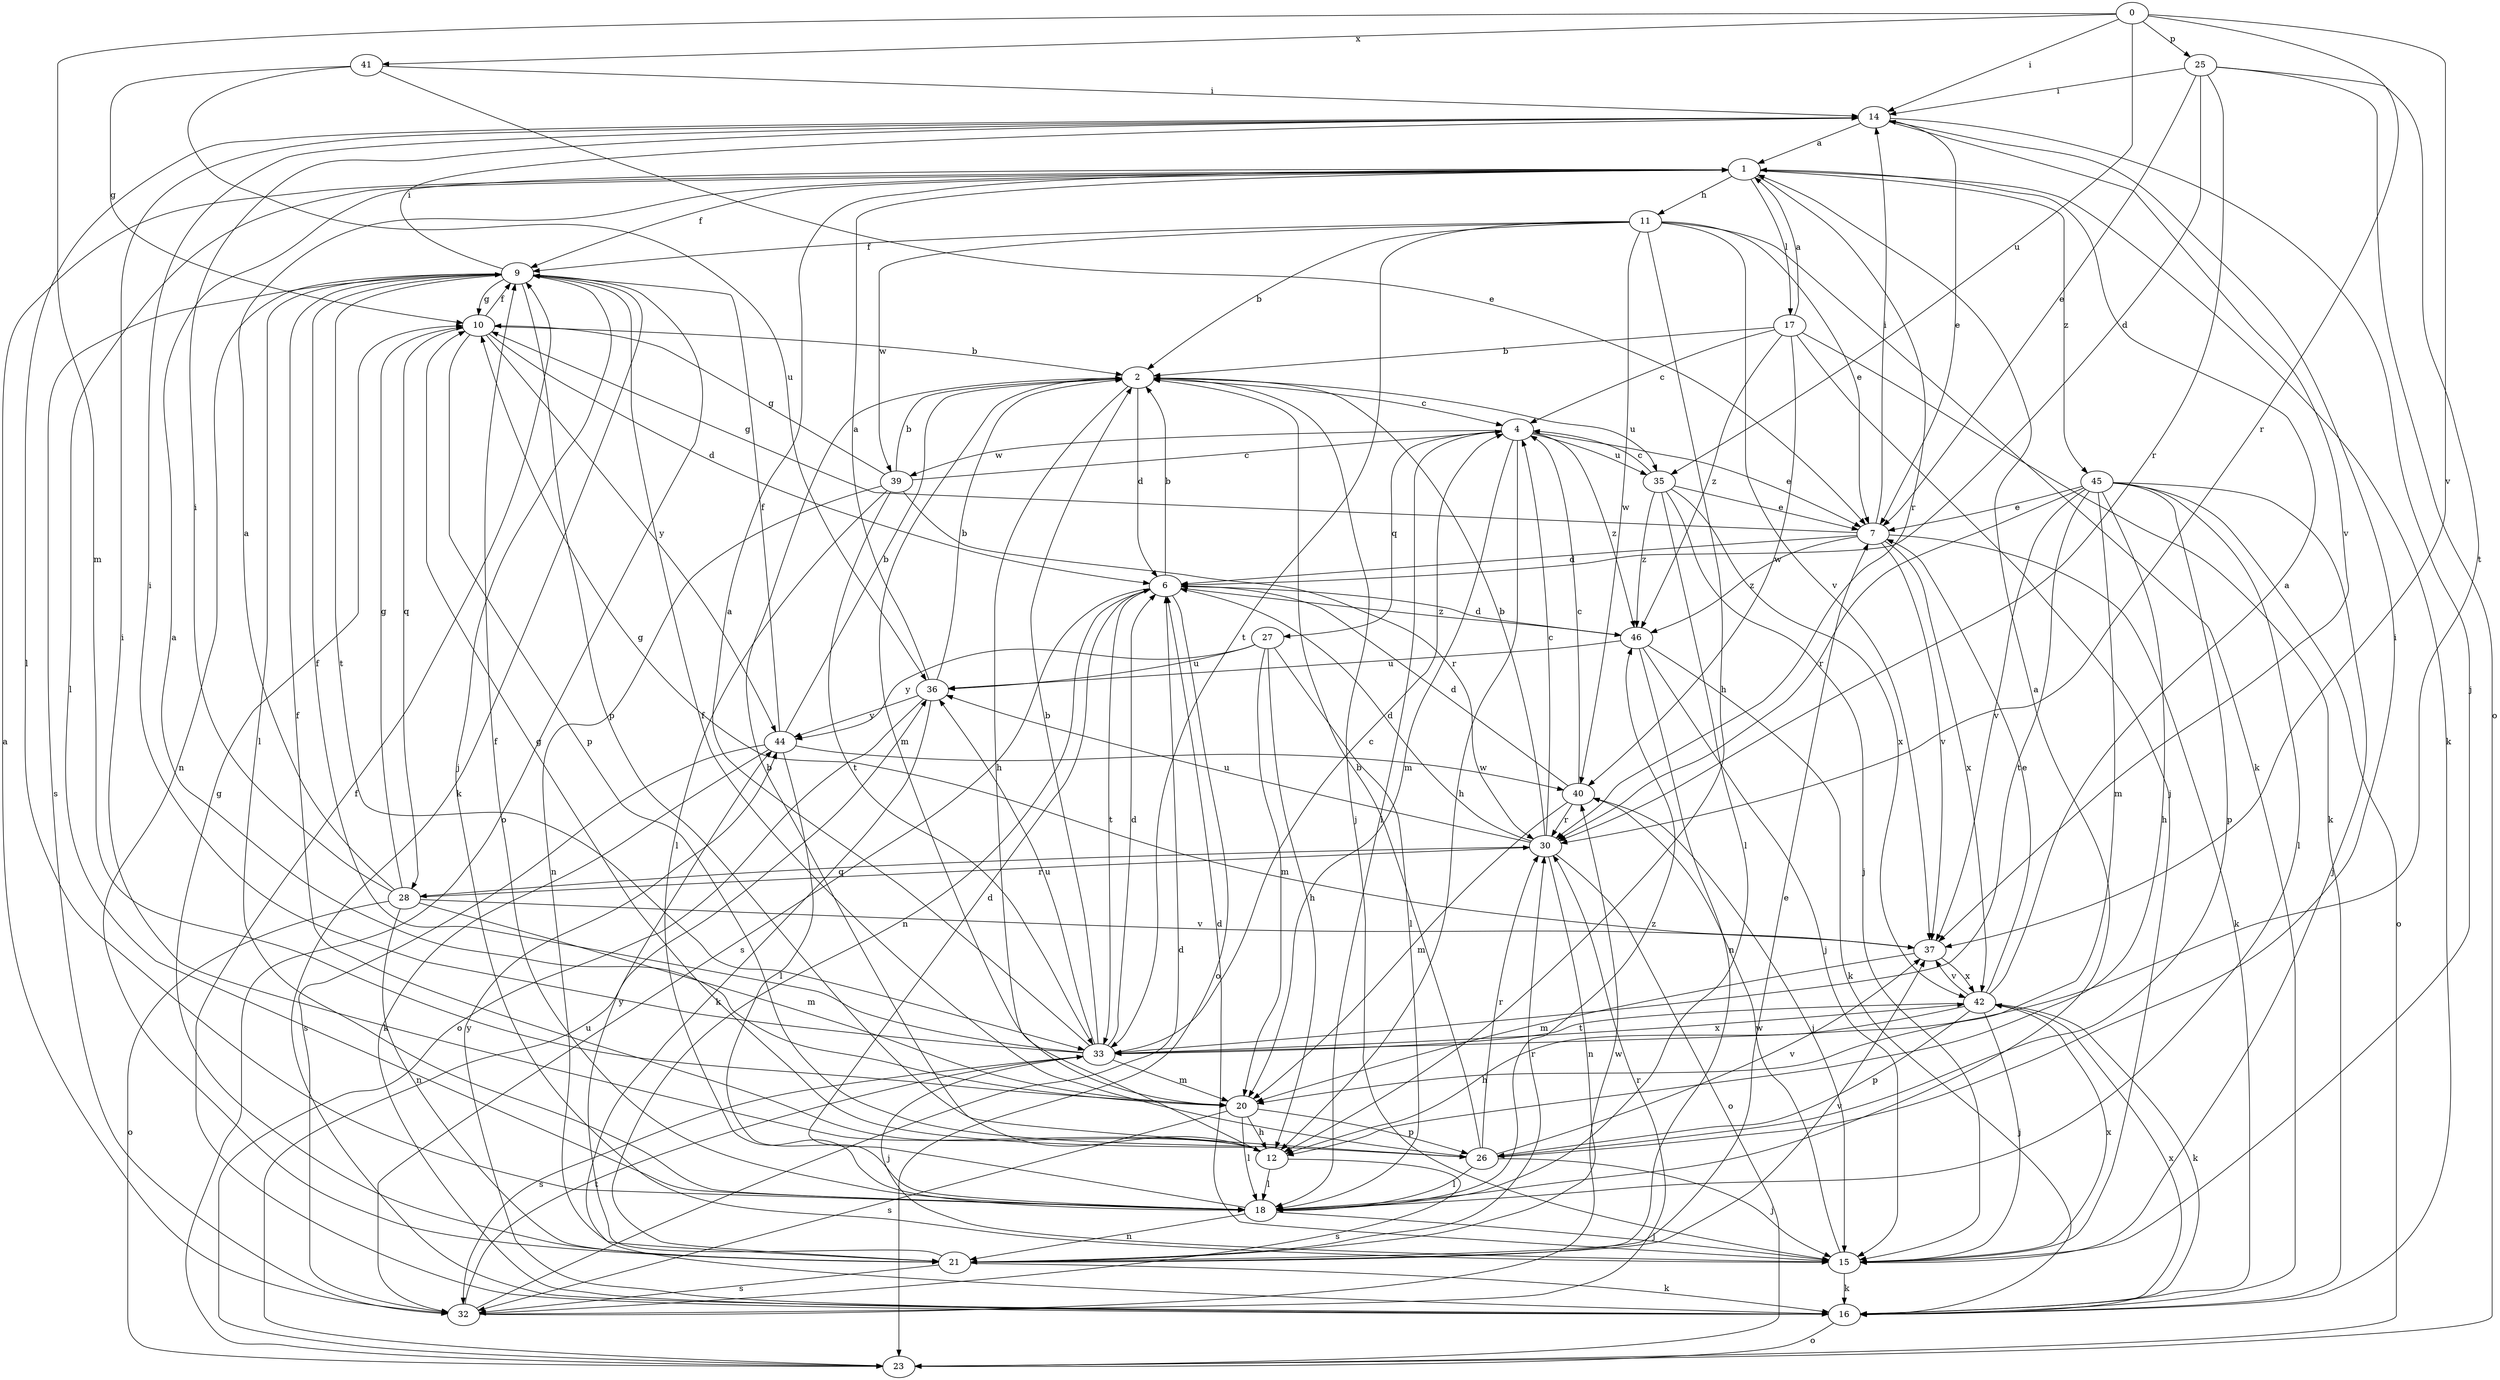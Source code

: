 strict digraph  {
0;
1;
2;
4;
6;
7;
9;
10;
11;
12;
14;
15;
16;
17;
18;
20;
21;
23;
25;
26;
27;
28;
30;
32;
33;
35;
36;
37;
39;
40;
41;
42;
44;
45;
46;
0 -> 14  [label=i];
0 -> 20  [label=m];
0 -> 25  [label=p];
0 -> 30  [label=r];
0 -> 35  [label=u];
0 -> 37  [label=v];
0 -> 41  [label=x];
1 -> 9  [label=f];
1 -> 11  [label=h];
1 -> 16  [label=k];
1 -> 17  [label=l];
1 -> 18  [label=l];
1 -> 30  [label=r];
1 -> 45  [label=z];
2 -> 4  [label=c];
2 -> 6  [label=d];
2 -> 12  [label=h];
2 -> 15  [label=j];
2 -> 20  [label=m];
2 -> 35  [label=u];
4 -> 7  [label=e];
4 -> 12  [label=h];
4 -> 18  [label=l];
4 -> 20  [label=m];
4 -> 27  [label=q];
4 -> 35  [label=u];
4 -> 39  [label=w];
4 -> 46  [label=z];
6 -> 2  [label=b];
6 -> 21  [label=n];
6 -> 23  [label=o];
6 -> 32  [label=s];
6 -> 33  [label=t];
6 -> 46  [label=z];
7 -> 6  [label=d];
7 -> 10  [label=g];
7 -> 14  [label=i];
7 -> 16  [label=k];
7 -> 37  [label=v];
7 -> 42  [label=x];
7 -> 46  [label=z];
9 -> 10  [label=g];
9 -> 14  [label=i];
9 -> 15  [label=j];
9 -> 16  [label=k];
9 -> 18  [label=l];
9 -> 21  [label=n];
9 -> 23  [label=o];
9 -> 26  [label=p];
9 -> 32  [label=s];
9 -> 33  [label=t];
10 -> 2  [label=b];
10 -> 6  [label=d];
10 -> 9  [label=f];
10 -> 26  [label=p];
10 -> 28  [label=q];
10 -> 44  [label=y];
11 -> 2  [label=b];
11 -> 7  [label=e];
11 -> 9  [label=f];
11 -> 12  [label=h];
11 -> 16  [label=k];
11 -> 33  [label=t];
11 -> 37  [label=v];
11 -> 39  [label=w];
11 -> 40  [label=w];
12 -> 2  [label=b];
12 -> 9  [label=f];
12 -> 10  [label=g];
12 -> 14  [label=i];
12 -> 18  [label=l];
12 -> 32  [label=s];
14 -> 1  [label=a];
14 -> 7  [label=e];
14 -> 15  [label=j];
14 -> 18  [label=l];
14 -> 37  [label=v];
15 -> 6  [label=d];
15 -> 16  [label=k];
15 -> 40  [label=w];
15 -> 42  [label=x];
16 -> 9  [label=f];
16 -> 23  [label=o];
16 -> 42  [label=x];
16 -> 44  [label=y];
17 -> 1  [label=a];
17 -> 2  [label=b];
17 -> 4  [label=c];
17 -> 15  [label=j];
17 -> 16  [label=k];
17 -> 40  [label=w];
17 -> 46  [label=z];
18 -> 1  [label=a];
18 -> 6  [label=d];
18 -> 9  [label=f];
18 -> 15  [label=j];
18 -> 21  [label=n];
18 -> 46  [label=z];
20 -> 1  [label=a];
20 -> 12  [label=h];
20 -> 18  [label=l];
20 -> 26  [label=p];
20 -> 32  [label=s];
21 -> 7  [label=e];
21 -> 10  [label=g];
21 -> 16  [label=k];
21 -> 30  [label=r];
21 -> 32  [label=s];
21 -> 37  [label=v];
21 -> 44  [label=y];
23 -> 36  [label=u];
25 -> 6  [label=d];
25 -> 7  [label=e];
25 -> 14  [label=i];
25 -> 23  [label=o];
25 -> 30  [label=r];
25 -> 33  [label=t];
26 -> 2  [label=b];
26 -> 9  [label=f];
26 -> 14  [label=i];
26 -> 15  [label=j];
26 -> 18  [label=l];
26 -> 30  [label=r];
26 -> 37  [label=v];
27 -> 12  [label=h];
27 -> 18  [label=l];
27 -> 20  [label=m];
27 -> 36  [label=u];
27 -> 44  [label=y];
28 -> 1  [label=a];
28 -> 10  [label=g];
28 -> 14  [label=i];
28 -> 20  [label=m];
28 -> 21  [label=n];
28 -> 23  [label=o];
28 -> 30  [label=r];
28 -> 37  [label=v];
30 -> 2  [label=b];
30 -> 4  [label=c];
30 -> 6  [label=d];
30 -> 21  [label=n];
30 -> 23  [label=o];
30 -> 28  [label=q];
30 -> 36  [label=u];
32 -> 1  [label=a];
32 -> 6  [label=d];
32 -> 30  [label=r];
32 -> 33  [label=t];
32 -> 40  [label=w];
33 -> 1  [label=a];
33 -> 2  [label=b];
33 -> 4  [label=c];
33 -> 6  [label=d];
33 -> 9  [label=f];
33 -> 14  [label=i];
33 -> 15  [label=j];
33 -> 20  [label=m];
33 -> 32  [label=s];
33 -> 36  [label=u];
33 -> 42  [label=x];
35 -> 4  [label=c];
35 -> 7  [label=e];
35 -> 15  [label=j];
35 -> 18  [label=l];
35 -> 42  [label=x];
35 -> 46  [label=z];
36 -> 1  [label=a];
36 -> 2  [label=b];
36 -> 16  [label=k];
36 -> 23  [label=o];
36 -> 44  [label=y];
37 -> 10  [label=g];
37 -> 20  [label=m];
37 -> 42  [label=x];
39 -> 2  [label=b];
39 -> 4  [label=c];
39 -> 10  [label=g];
39 -> 18  [label=l];
39 -> 21  [label=n];
39 -> 30  [label=r];
39 -> 33  [label=t];
40 -> 4  [label=c];
40 -> 6  [label=d];
40 -> 15  [label=j];
40 -> 20  [label=m];
40 -> 30  [label=r];
41 -> 7  [label=e];
41 -> 10  [label=g];
41 -> 14  [label=i];
41 -> 36  [label=u];
42 -> 1  [label=a];
42 -> 7  [label=e];
42 -> 12  [label=h];
42 -> 15  [label=j];
42 -> 16  [label=k];
42 -> 26  [label=p];
42 -> 33  [label=t];
42 -> 37  [label=v];
44 -> 2  [label=b];
44 -> 9  [label=f];
44 -> 16  [label=k];
44 -> 18  [label=l];
44 -> 32  [label=s];
44 -> 40  [label=w];
45 -> 7  [label=e];
45 -> 12  [label=h];
45 -> 15  [label=j];
45 -> 18  [label=l];
45 -> 20  [label=m];
45 -> 23  [label=o];
45 -> 26  [label=p];
45 -> 30  [label=r];
45 -> 33  [label=t];
45 -> 37  [label=v];
46 -> 6  [label=d];
46 -> 15  [label=j];
46 -> 16  [label=k];
46 -> 21  [label=n];
46 -> 36  [label=u];
}

